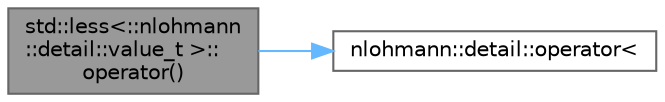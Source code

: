 digraph "std::less&lt;::nlohmann::detail::value_t &gt;::operator()"
{
 // LATEX_PDF_SIZE
  bgcolor="transparent";
  edge [fontname=Helvetica,fontsize=10,labelfontname=Helvetica,labelfontsize=10];
  node [fontname=Helvetica,fontsize=10,shape=box,height=0.2,width=0.4];
  rankdir="LR";
  Node1 [label="std::less\<::nlohmann\l::detail::value_t \>::\loperator()",height=0.2,width=0.4,color="gray40", fillcolor="grey60", style="filled", fontcolor="black",tooltip="compare two value_t enum values"];
  Node1 -> Node2 [color="steelblue1",style="solid"];
  Node2 [label="nlohmann::detail::operator\<",height=0.2,width=0.4,color="grey40", fillcolor="white", style="filled",URL="$a00477.html#a09169efff3bd1771fff29bd92cea19e0",tooltip="comparison operator for JSON types"];
}
